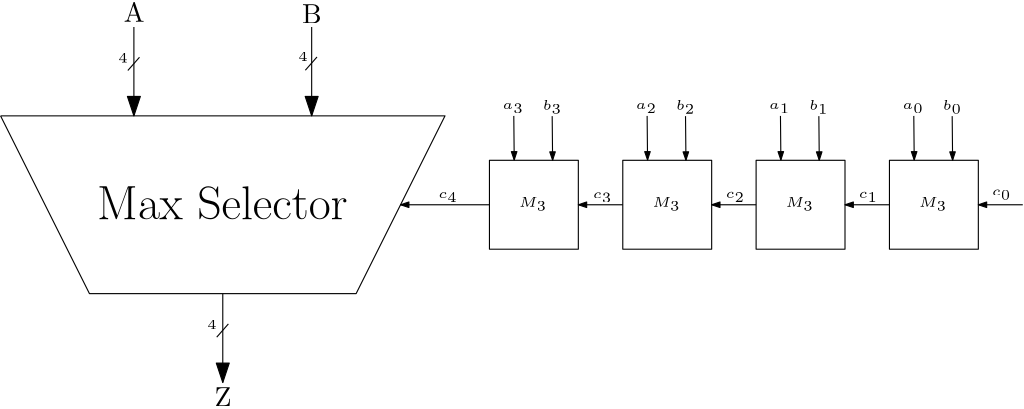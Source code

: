 <?xml version="1.0"?>
<!DOCTYPE ipe SYSTEM "ipe.dtd">
<ipe version="70218" creator="Ipe 7.2.28">
<info created="D:20241018211926" modified="D:20241018212650"/>
<ipestyle name="basic">
<symbol name="arrow/arc(spx)">
<path stroke="sym-stroke" fill="sym-stroke" pen="sym-pen">
0 0 m
-1 0.333 l
-1 -0.333 l
h
</path>
</symbol>
<symbol name="arrow/farc(spx)">
<path stroke="sym-stroke" fill="white" pen="sym-pen">
0 0 m
-1 0.333 l
-1 -0.333 l
h
</path>
</symbol>
<symbol name="arrow/ptarc(spx)">
<path stroke="sym-stroke" fill="sym-stroke" pen="sym-pen">
0 0 m
-1 0.333 l
-0.8 0 l
-1 -0.333 l
h
</path>
</symbol>
<symbol name="arrow/fptarc(spx)">
<path stroke="sym-stroke" fill="white" pen="sym-pen">
0 0 m
-1 0.333 l
-0.8 0 l
-1 -0.333 l
h
</path>
</symbol>
<symbol name="mark/circle(sx)" transformations="translations">
<path fill="sym-stroke">
0.6 0 0 0.6 0 0 e
0.4 0 0 0.4 0 0 e
</path>
</symbol>
<symbol name="mark/disk(sx)" transformations="translations">
<path fill="sym-stroke">
0.6 0 0 0.6 0 0 e
</path>
</symbol>
<symbol name="mark/fdisk(sfx)" transformations="translations">
<group>
<path fill="sym-fill">
0.5 0 0 0.5 0 0 e
</path>
<path fill="sym-stroke" fillrule="eofill">
0.6 0 0 0.6 0 0 e
0.4 0 0 0.4 0 0 e
</path>
</group>
</symbol>
<symbol name="mark/box(sx)" transformations="translations">
<path fill="sym-stroke" fillrule="eofill">
-0.6 -0.6 m
0.6 -0.6 l
0.6 0.6 l
-0.6 0.6 l
h
-0.4 -0.4 m
0.4 -0.4 l
0.4 0.4 l
-0.4 0.4 l
h
</path>
</symbol>
<symbol name="mark/square(sx)" transformations="translations">
<path fill="sym-stroke">
-0.6 -0.6 m
0.6 -0.6 l
0.6 0.6 l
-0.6 0.6 l
h
</path>
</symbol>
<symbol name="mark/fsquare(sfx)" transformations="translations">
<group>
<path fill="sym-fill">
-0.5 -0.5 m
0.5 -0.5 l
0.5 0.5 l
-0.5 0.5 l
h
</path>
<path fill="sym-stroke" fillrule="eofill">
-0.6 -0.6 m
0.6 -0.6 l
0.6 0.6 l
-0.6 0.6 l
h
-0.4 -0.4 m
0.4 -0.4 l
0.4 0.4 l
-0.4 0.4 l
h
</path>
</group>
</symbol>
<symbol name="mark/cross(sx)" transformations="translations">
<group>
<path fill="sym-stroke">
-0.43 -0.57 m
0.57 0.43 l
0.43 0.57 l
-0.57 -0.43 l
h
</path>
<path fill="sym-stroke">
-0.43 0.57 m
0.57 -0.43 l
0.43 -0.57 l
-0.57 0.43 l
h
</path>
</group>
</symbol>
<symbol name="arrow/fnormal(spx)">
<path stroke="sym-stroke" fill="white" pen="sym-pen">
0 0 m
-1 0.333 l
-1 -0.333 l
h
</path>
</symbol>
<symbol name="arrow/pointed(spx)">
<path stroke="sym-stroke" fill="sym-stroke" pen="sym-pen">
0 0 m
-1 0.333 l
-0.8 0 l
-1 -0.333 l
h
</path>
</symbol>
<symbol name="arrow/fpointed(spx)">
<path stroke="sym-stroke" fill="white" pen="sym-pen">
0 0 m
-1 0.333 l
-0.8 0 l
-1 -0.333 l
h
</path>
</symbol>
<symbol name="arrow/linear(spx)">
<path stroke="sym-stroke" pen="sym-pen">
-1 0.333 m
0 0 l
-1 -0.333 l
</path>
</symbol>
<symbol name="arrow/fdouble(spx)">
<path stroke="sym-stroke" fill="white" pen="sym-pen">
0 0 m
-1 0.333 l
-1 -0.333 l
h
-1 0 m
-2 0.333 l
-2 -0.333 l
h
</path>
</symbol>
<symbol name="arrow/double(spx)">
<path stroke="sym-stroke" fill="sym-stroke" pen="sym-pen">
0 0 m
-1 0.333 l
-1 -0.333 l
h
-1 0 m
-2 0.333 l
-2 -0.333 l
h
</path>
</symbol>
<symbol name="arrow/mid-normal(spx)">
<path stroke="sym-stroke" fill="sym-stroke" pen="sym-pen">
0.5 0 m
-0.5 0.333 l
-0.5 -0.333 l
h
</path>
</symbol>
<symbol name="arrow/mid-fnormal(spx)">
<path stroke="sym-stroke" fill="white" pen="sym-pen">
0.5 0 m
-0.5 0.333 l
-0.5 -0.333 l
h
</path>
</symbol>
<symbol name="arrow/mid-pointed(spx)">
<path stroke="sym-stroke" fill="sym-stroke" pen="sym-pen">
0.5 0 m
-0.5 0.333 l
-0.3 0 l
-0.5 -0.333 l
h
</path>
</symbol>
<symbol name="arrow/mid-fpointed(spx)">
<path stroke="sym-stroke" fill="white" pen="sym-pen">
0.5 0 m
-0.5 0.333 l
-0.3 0 l
-0.5 -0.333 l
h
</path>
</symbol>
<symbol name="arrow/mid-double(spx)">
<path stroke="sym-stroke" fill="sym-stroke" pen="sym-pen">
1 0 m
0 0.333 l
0 -0.333 l
h
0 0 m
-1 0.333 l
-1 -0.333 l
h
</path>
</symbol>
<symbol name="arrow/mid-fdouble(spx)">
<path stroke="sym-stroke" fill="white" pen="sym-pen">
1 0 m
0 0.333 l
0 -0.333 l
h
0 0 m
-1 0.333 l
-1 -0.333 l
h
</path>
</symbol>
<anglesize name="22.5 deg" value="22.5"/>
<anglesize name="30 deg" value="30"/>
<anglesize name="45 deg" value="45"/>
<anglesize name="60 deg" value="60"/>
<anglesize name="90 deg" value="90"/>
<arrowsize name="large" value="10"/>
<arrowsize name="small" value="5"/>
<arrowsize name="tiny" value="3"/>
<color name="blue" value="0 0 1"/>
<color name="brown" value="0.647 0.165 0.165"/>
<color name="darkblue" value="0 0 0.545"/>
<color name="darkcyan" value="0 0.545 0.545"/>
<color name="darkgray" value="0.663"/>
<color name="darkgreen" value="0 0.392 0"/>
<color name="darkmagenta" value="0.545 0 0.545"/>
<color name="darkorange" value="1 0.549 0"/>
<color name="darkred" value="0.545 0 0"/>
<color name="gold" value="1 0.843 0"/>
<color name="gray" value="0.745"/>
<color name="green" value="0 1 0"/>
<color name="lightblue" value="0.678 0.847 0.902"/>
<color name="lightcyan" value="0.878 1 1"/>
<color name="lightgray" value="0.827"/>
<color name="lightgreen" value="0.565 0.933 0.565"/>
<color name="lightyellow" value="1 1 0.878"/>
<color name="navy" value="0 0 0.502"/>
<color name="orange" value="1 0.647 0"/>
<color name="pink" value="1 0.753 0.796"/>
<color name="purple" value="0.627 0.125 0.941"/>
<color name="red" value="1 0 0"/>
<color name="seagreen" value="0.18 0.545 0.341"/>
<color name="turquoise" value="0.251 0.878 0.816"/>
<color name="violet" value="0.933 0.51 0.933"/>
<color name="yellow" value="1 1 0"/>
<dashstyle name="dash dot dotted" value="[4 2 1 2 1 2] 0"/>
<dashstyle name="dash dotted" value="[4 2 1 2] 0"/>
<dashstyle name="dashed" value="[4] 0"/>
<dashstyle name="dotted" value="[1 3] 0"/>
<gridsize name="10 pts (~3.5 mm)" value="10"/>
<gridsize name="14 pts (~5 mm)" value="14"/>
<gridsize name="16 pts (~6 mm)" value="16"/>
<gridsize name="20 pts (~7 mm)" value="20"/>
<gridsize name="28 pts (~10 mm)" value="28"/>
<gridsize name="32 pts (~12 mm)" value="32"/>
<gridsize name="4 pts" value="4"/>
<gridsize name="56 pts (~20 mm)" value="56"/>
<gridsize name="8 pts (~3 mm)" value="8"/>
<opacity name="10%" value="0.1"/>
<opacity name="30%" value="0.3"/>
<opacity name="50%" value="0.5"/>
<opacity name="75%" value="0.75"/>
<pen name="fat" value="1.2"/>
<pen name="heavier" value="0.8"/>
<pen name="ultrafat" value="2"/>
<symbolsize name="large" value="5"/>
<symbolsize name="small" value="2"/>
<symbolsize name="tiny" value="1.1"/>
<textsize name="Huge" value="\Huge"/>
<textsize name="LARGE" value="\LARGE"/>
<textsize name="Large" value="\Large"/>
<textsize name="footnote" value="\footnotesize"/>
<textsize name="huge" value="\huge"/>
<textsize name="large" value="\large"/>
<textsize name="script" value="\scriptsize"/>
<textsize name="small" value="\small"/>
<textsize name="tiny" value="\tiny"/>
<textstyle name="center" begin="\begin{center}" end="\end{center}"/>
<textstyle name="item" begin="\begin{itemize}\item{}" end="\end{itemize}"/>
<textstyle name="itemize" begin="\begin{itemize}" end="\end{itemize}"/>
<tiling name="falling" angle="-60" step="4" width="1"/>
<tiling name="rising" angle="30" step="4" width="1"/>
</ipestyle>
<page>
<layer name="alpha"/>
<view layers="alpha" active="alpha"/>
<text layer="alpha" matrix="1 0 0 1 -61.2713 -133.184" transformations="translations" pos="208 672" stroke="black" type="label" width="90.24" height="11.955" depth="0" valign="baseline" size="LARGE">Max Selector</text>
<path matrix="1 0 0 1 -64 -128" stroke="black" arrow="normal/normal">
224 736 m
224 704 l
</path>
<path matrix="1 0 0 1 -64 -128" stroke="black" arrow="normal/normal">
288 736 m
288 704 l
</path>
<text matrix="1 0 0 1 -67.6625 -126.098" transformations="translations" pos="224 736" stroke="black" type="label" width="7.472" height="6.808" depth="0" valign="baseline">A</text>
<text matrix="1 0 0 1 -67.5217 -126.662" transformations="translations" pos="288 736" stroke="black" type="label" width="7.057" height="6.808" depth="0" valign="baseline">B</text>
<path matrix="1 0 0 1 -64 -128" stroke="black">
226.017 725.1 m
221.821 720.331 l
</path>
<path matrix="1 0 0 1 -0.0994 -127.905" stroke="black">
226.017 725.1 m
221.821 720.331 l
</path>
<text matrix="1 0 0 1 -66.1936 -128" transformations="translations" pos="220.581 723.192" stroke="black" type="label" width="3.39" height="3.21" depth="0" valign="baseline" size="tiny">4</text>
<text matrix="1 0 0 1 -64 -128" transformations="translations" pos="283.146 723.765" stroke="black" type="label" width="3.39" height="3.21" depth="0" valign="baseline" size="tiny">4</text>
<path matrix="1 0 0 1 -32 -224" stroke="black" arrow="normal/normal">
224 736 m
224 704 l
</path>
<path matrix="1 0 0 1 -32 -224" stroke="black">
226.017 725.1 m
221.821 720.331 l
</path>
<text matrix="1 0 0 1 -34.1936 -224" transformations="translations" pos="220.581 723.192" stroke="black" type="label" width="3.39" height="3.21" depth="0" valign="baseline" size="tiny">4</text>
<text matrix="1 0 0 1 -66.999 -136.523" transformations="translations" pos="256 608" stroke="black" type="label" width="6.088" height="6.808" depth="0" valign="baseline">Z</text>
<path stroke="black">
112 576 m
272 576 l
240 512 l
144 512 l
112 576 l
</path>
<path matrix="1 0 0 1 -16 0" stroke="black">
304 560 m
304 528 l
336 528 l
336 560 l
h
</path>
<path matrix="1 0 0 1 -16 0" stroke="black" arrow="normal/tiny">
312.766 575.985 m
312.917 560.125 l
</path>
<path matrix="1 0 0 1 -2.17935 -0.0750643" stroke="black" arrow="normal/tiny">
312.766 575.985 m
312.917 560.125 l
</path>
<text matrix="1 0 0 1 -18.1147 -1.35944" transformations="translations" pos="316.693 544.68" stroke="black" type="label" width="10.284" height="3.408" depth="1.49" valign="baseline" size="tiny">$M_3$</text>
<path stroke="black" arrow="normal/tiny">
288 544 m
256 544 l
</path>
<text matrix="1 0 0 1 0.163357 1.47021" transformations="translations" pos="292.506 576.971" stroke="black" type="label" width="7.746" height="2.149" depth="1.49" valign="baseline" size="tiny">$a_3$</text>
<text matrix="1 0 0 1 -2.287 -0.0544523" transformations="translations" pos="309.441 578.278" stroke="black" type="label" width="7.043" height="3.464" depth="1.49" valign="baseline" size="tiny">$b_3$</text>
<text matrix="1 0 0 1 -2.78385 -0.45705" transformations="translations" pos="272.369 546.904" stroke="black" type="label" width="7.123" height="2.149" depth="1.49" valign="baseline" size="tiny">$c_4$</text>
<path matrix="1 0 0 1 32 0" stroke="black">
304 560 m
304 528 l
336 528 l
336 560 l
h
</path>
<path matrix="1 0 0 1 32 0" stroke="black" arrow="normal/tiny">
312.766 575.985 m
312.917 560.125 l
</path>
<path matrix="1 0 0 1 45.8207 -0.0750643" stroke="black" arrow="normal/tiny">
312.766 575.985 m
312.917 560.125 l
</path>
<text matrix="1 0 0 1 29.8853 -1.35944" transformations="translations" pos="316.693 544.68" stroke="black" type="label" width="10.284" height="3.408" depth="1.49" valign="baseline" size="tiny" style="math">M_3</text>
<text matrix="1 0 0 1 48.1634 1.47021" transformations="translations" pos="292.506 576.971" stroke="black" type="label" width="7.746" height="2.149" depth="1.49" valign="baseline" size="tiny" style="math">a_2</text>
<text matrix="1 0 0 1 45.713 -0.0544523" transformations="translations" pos="309.441 578.278" stroke="black" type="label" width="7.043" height="3.464" depth="1.49" valign="baseline" size="tiny" style="math">b_2</text>
<path matrix="1 0 0 1 80 0" stroke="black">
304 560 m
304 528 l
336 528 l
336 560 l
h
</path>
<path matrix="1 0 0 1 80 0" stroke="black" arrow="normal/tiny">
312.766 575.985 m
312.917 560.125 l
</path>
<path matrix="1 0 0 1 93.8207 -0.0750643" stroke="black" arrow="normal/tiny">
312.766 575.985 m
312.917 560.125 l
</path>
<text matrix="1 0 0 1 77.8853 -1.35944" transformations="translations" pos="316.693 544.68" stroke="black" type="label" width="10.284" height="3.408" depth="1.49" valign="baseline" size="tiny" style="math">M_3</text>
<text matrix="1 0 0 1 96.1634 1.47021" transformations="translations" pos="292.506 576.971" stroke="black" type="label" width="7.746" height="2.149" depth="1.49" valign="baseline" size="tiny" style="math">a_1</text>
<text matrix="1 0 0 1 93.713 -0.0544523" transformations="translations" pos="309.441 578.278" stroke="black" type="label" width="7.043" height="3.464" depth="1.49" valign="baseline" size="tiny" style="math">b_1</text>
<path matrix="1 0 0 1 128 0" stroke="black">
304 560 m
304 528 l
336 528 l
336 560 l
h
</path>
<path matrix="1 0 0 1 128 0" stroke="black" arrow="normal/tiny">
312.766 575.985 m
312.917 560.125 l
</path>
<path matrix="1 0 0 1 141.821 -0.0750643" stroke="black" arrow="normal/tiny">
312.766 575.985 m
312.917 560.125 l
</path>
<text matrix="1 0 0 1 125.885 -1.35944" transformations="translations" pos="316.693 544.68" stroke="black" type="label" width="10.284" height="3.408" depth="1.49" valign="baseline" size="tiny" style="math">M_3</text>
<text matrix="1 0 0 1 144.163 1.47021" transformations="translations" pos="292.506 576.971" stroke="black" type="label" width="7.746" height="2.149" depth="1.49" valign="baseline" size="tiny" style="math">a_0</text>
<text matrix="1 0 0 1 141.713 -0.0544523" transformations="translations" pos="309.441 578.278" stroke="black" type="label" width="7.043" height="3.464" depth="1.49" valign="baseline" size="tiny" style="math">b_0</text>
<path stroke="black" arrow="normal/tiny">
432 544 m
416 544 l
</path>
<path matrix="1 0 0 1 -48 0" stroke="black" arrow="normal/tiny">
432 544 m
416 544 l
</path>
<path matrix="1 0 0 1 -96 0" stroke="black" arrow="normal/tiny">
432 544 m
416 544 l
</path>
<text matrix="1 0 0 1 52.8577 -0.581111" transformations="translations" pos="272.369 546.904" stroke="black" type="label" width="7.123" height="2.149" depth="1.49" valign="baseline" size="tiny" style="math">c_3</text>
<text matrix="1 0 0 1 100.611 -0.412965" transformations="translations" pos="272.369 546.904" stroke="black" type="label" width="7.123" height="2.149" depth="1.49" valign="baseline" size="tiny" style="math">c_2</text>
<text matrix="1 0 0 1 148.533 -0.412965" transformations="translations" pos="272.369 546.904" stroke="black" type="label" width="7.123" height="2.149" depth="1.49" valign="baseline" size="tiny" style="math">c_1</text>
<text matrix="1 0 0 1 196.454 0.427764" transformations="translations" pos="272.369 546.904" stroke="black" type="label" width="7.123" height="2.149" depth="1.49" valign="baseline" size="tiny" style="math">c_0</text>
<path matrix="1 0 0 1 48 0" stroke="black" arrow="normal/tiny">
432 544 m
416 544 l
</path>
</page>
</ipe>
